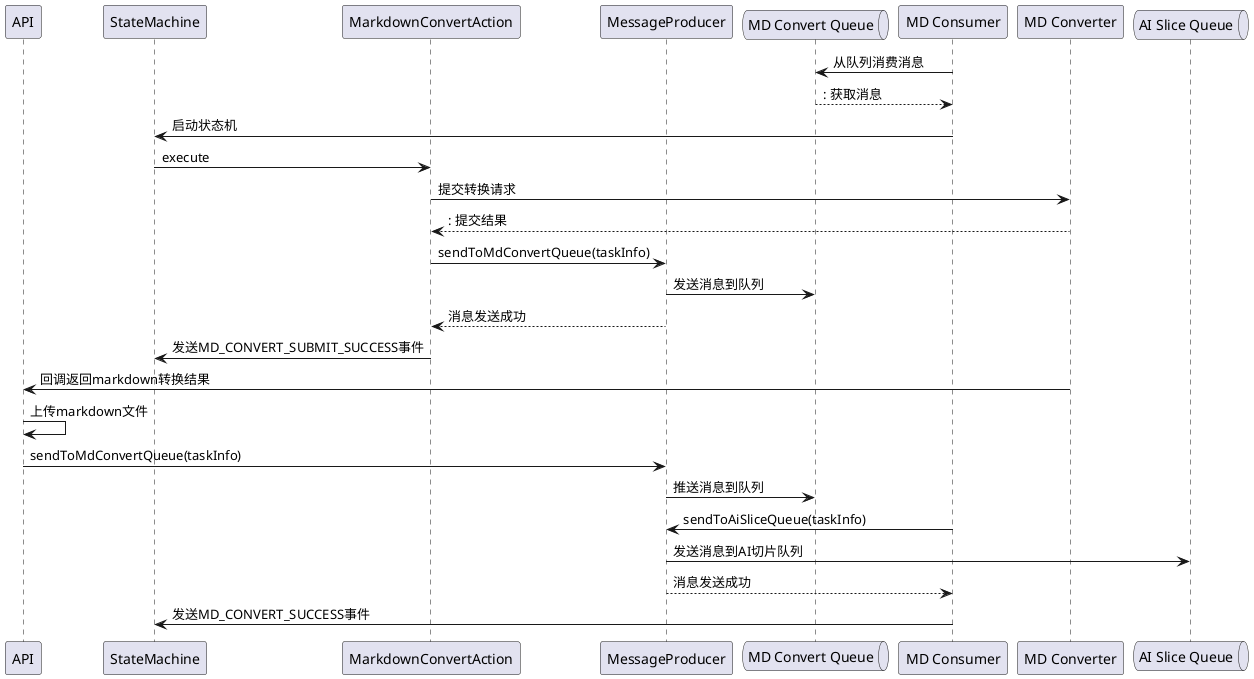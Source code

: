 @startuml

participant API
participant "StateMachine" as SM
participant "MarkdownConvertAction" as Action
participant "MessageProducer" as Producer
queue "MD Convert Queue" as MdQueue
participant "MD Consumer" as Consumer
participant "MD Converter" as Converter
queue "AI Slice Queue" as AiQueue

Consumer -> MdQueue : 从队列消费消息
return: 获取消息
Consumer -> SM : 启动状态机
SM -> Action : execute
Action -> Converter: 提交转换请求
return : 提交结果
Action -> Producer : sendToMdConvertQueue(taskInfo)

Producer -> MdQueue : 发送消息到队列
Producer --> Action : 消息发送成功


Action -> SM : 发送MD_CONVERT_SUBMIT_SUCCESS事件


Converter -> API: 回调返回markdown转换结果
API -> API: 上传markdown文件
API -> Producer: sendToMdConvertQueue(taskInfo)
Producer -> MdQueue : 推送消息到队列
Consumer -> Producer : sendToAiSliceQueue(taskInfo)

Producer -> AiQueue : 发送消息到AI切片队列
Producer --> Consumer : 消息发送成功

Consumer -> SM : 发送MD_CONVERT_SUCCESS事件

@enduml

